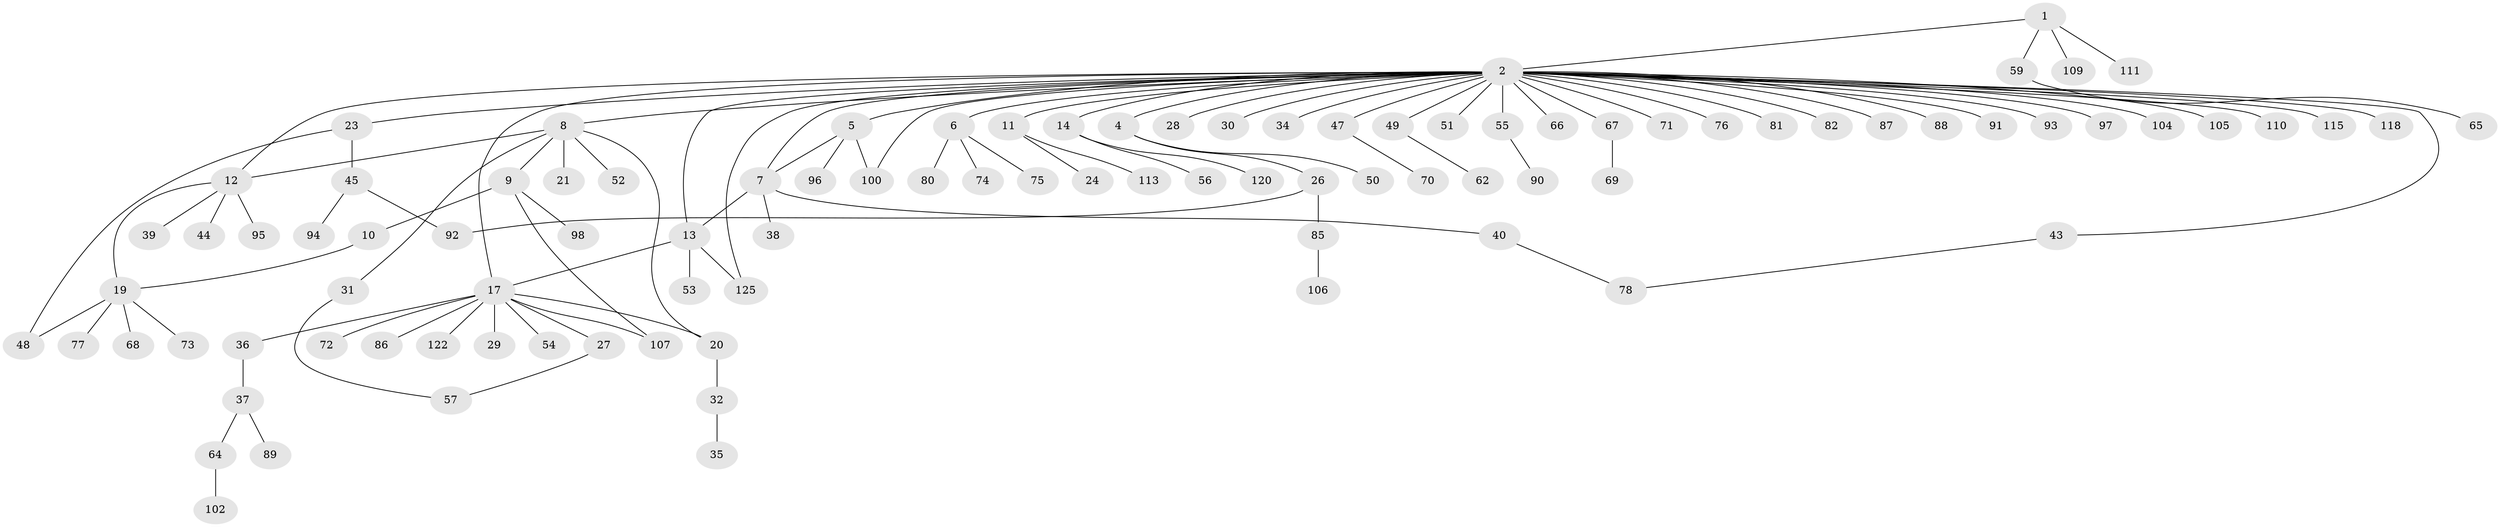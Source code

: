 // Generated by graph-tools (version 1.1) at 2025/23/03/03/25 07:23:48]
// undirected, 96 vertices, 108 edges
graph export_dot {
graph [start="1"]
  node [color=gray90,style=filled];
  1 [super="+3"];
  2 [super="+15"];
  4;
  5 [super="+22"];
  6 [super="+16"];
  7 [super="+121"];
  8 [super="+18"];
  9 [super="+33"];
  10 [super="+103"];
  11;
  12 [super="+63"];
  13 [super="+60"];
  14 [super="+112"];
  17 [super="+46"];
  19 [super="+25"];
  20 [super="+79"];
  21;
  23 [super="+117"];
  24;
  26 [super="+58"];
  27;
  28 [super="+41"];
  29;
  30 [super="+83"];
  31;
  32 [super="+116"];
  34;
  35;
  36 [super="+123"];
  37 [super="+108"];
  38;
  39;
  40 [super="+42"];
  43 [super="+61"];
  44;
  45 [super="+99"];
  47;
  48;
  49;
  50;
  51;
  52;
  53 [super="+101"];
  54;
  55 [super="+119"];
  56;
  57 [super="+124"];
  59;
  62;
  64;
  65;
  66;
  67 [super="+84"];
  68;
  69;
  70;
  71;
  72;
  73;
  74;
  75;
  76;
  77;
  78;
  80;
  81;
  82;
  85 [super="+114"];
  86;
  87;
  88;
  89;
  90;
  91;
  92;
  93;
  94;
  95;
  96;
  97;
  98;
  100;
  102;
  104;
  105;
  106;
  107;
  109;
  110;
  111;
  113;
  115;
  118;
  120;
  122;
  125;
  1 -- 2;
  1 -- 59;
  1 -- 109;
  1 -- 111;
  2 -- 4;
  2 -- 5;
  2 -- 6;
  2 -- 7;
  2 -- 8;
  2 -- 11;
  2 -- 12;
  2 -- 14;
  2 -- 17;
  2 -- 28;
  2 -- 30;
  2 -- 34;
  2 -- 47;
  2 -- 49;
  2 -- 51;
  2 -- 55;
  2 -- 66;
  2 -- 67 [weight=2];
  2 -- 71;
  2 -- 76;
  2 -- 81;
  2 -- 87;
  2 -- 91;
  2 -- 93;
  2 -- 97;
  2 -- 100;
  2 -- 104;
  2 -- 105;
  2 -- 110;
  2 -- 115;
  2 -- 118;
  2 -- 125;
  2 -- 82;
  2 -- 23;
  2 -- 88;
  2 -- 43;
  2 -- 13;
  4 -- 26;
  4 -- 50;
  5 -- 96;
  5 -- 100;
  5 -- 7;
  6 -- 74;
  6 -- 75;
  6 -- 80;
  7 -- 13;
  7 -- 38;
  7 -- 40;
  8 -- 9;
  8 -- 12;
  8 -- 21;
  8 -- 52;
  8 -- 20;
  8 -- 31;
  9 -- 10;
  9 -- 98;
  9 -- 107;
  10 -- 19;
  11 -- 24;
  11 -- 113;
  12 -- 19;
  12 -- 39;
  12 -- 44;
  12 -- 95;
  13 -- 53;
  13 -- 17;
  13 -- 125;
  14 -- 56;
  14 -- 120;
  17 -- 20;
  17 -- 27;
  17 -- 29;
  17 -- 36;
  17 -- 54;
  17 -- 86;
  17 -- 107;
  17 -- 122;
  17 -- 72;
  19 -- 48;
  19 -- 68;
  19 -- 73;
  19 -- 77;
  20 -- 32;
  23 -- 45;
  23 -- 48;
  26 -- 85;
  26 -- 92;
  27 -- 57;
  31 -- 57;
  32 -- 35;
  36 -- 37;
  37 -- 64;
  37 -- 89;
  40 -- 78;
  43 -- 78;
  45 -- 94;
  45 -- 92;
  47 -- 70;
  49 -- 62;
  55 -- 90;
  59 -- 65;
  64 -- 102;
  67 -- 69;
  85 -- 106;
}
